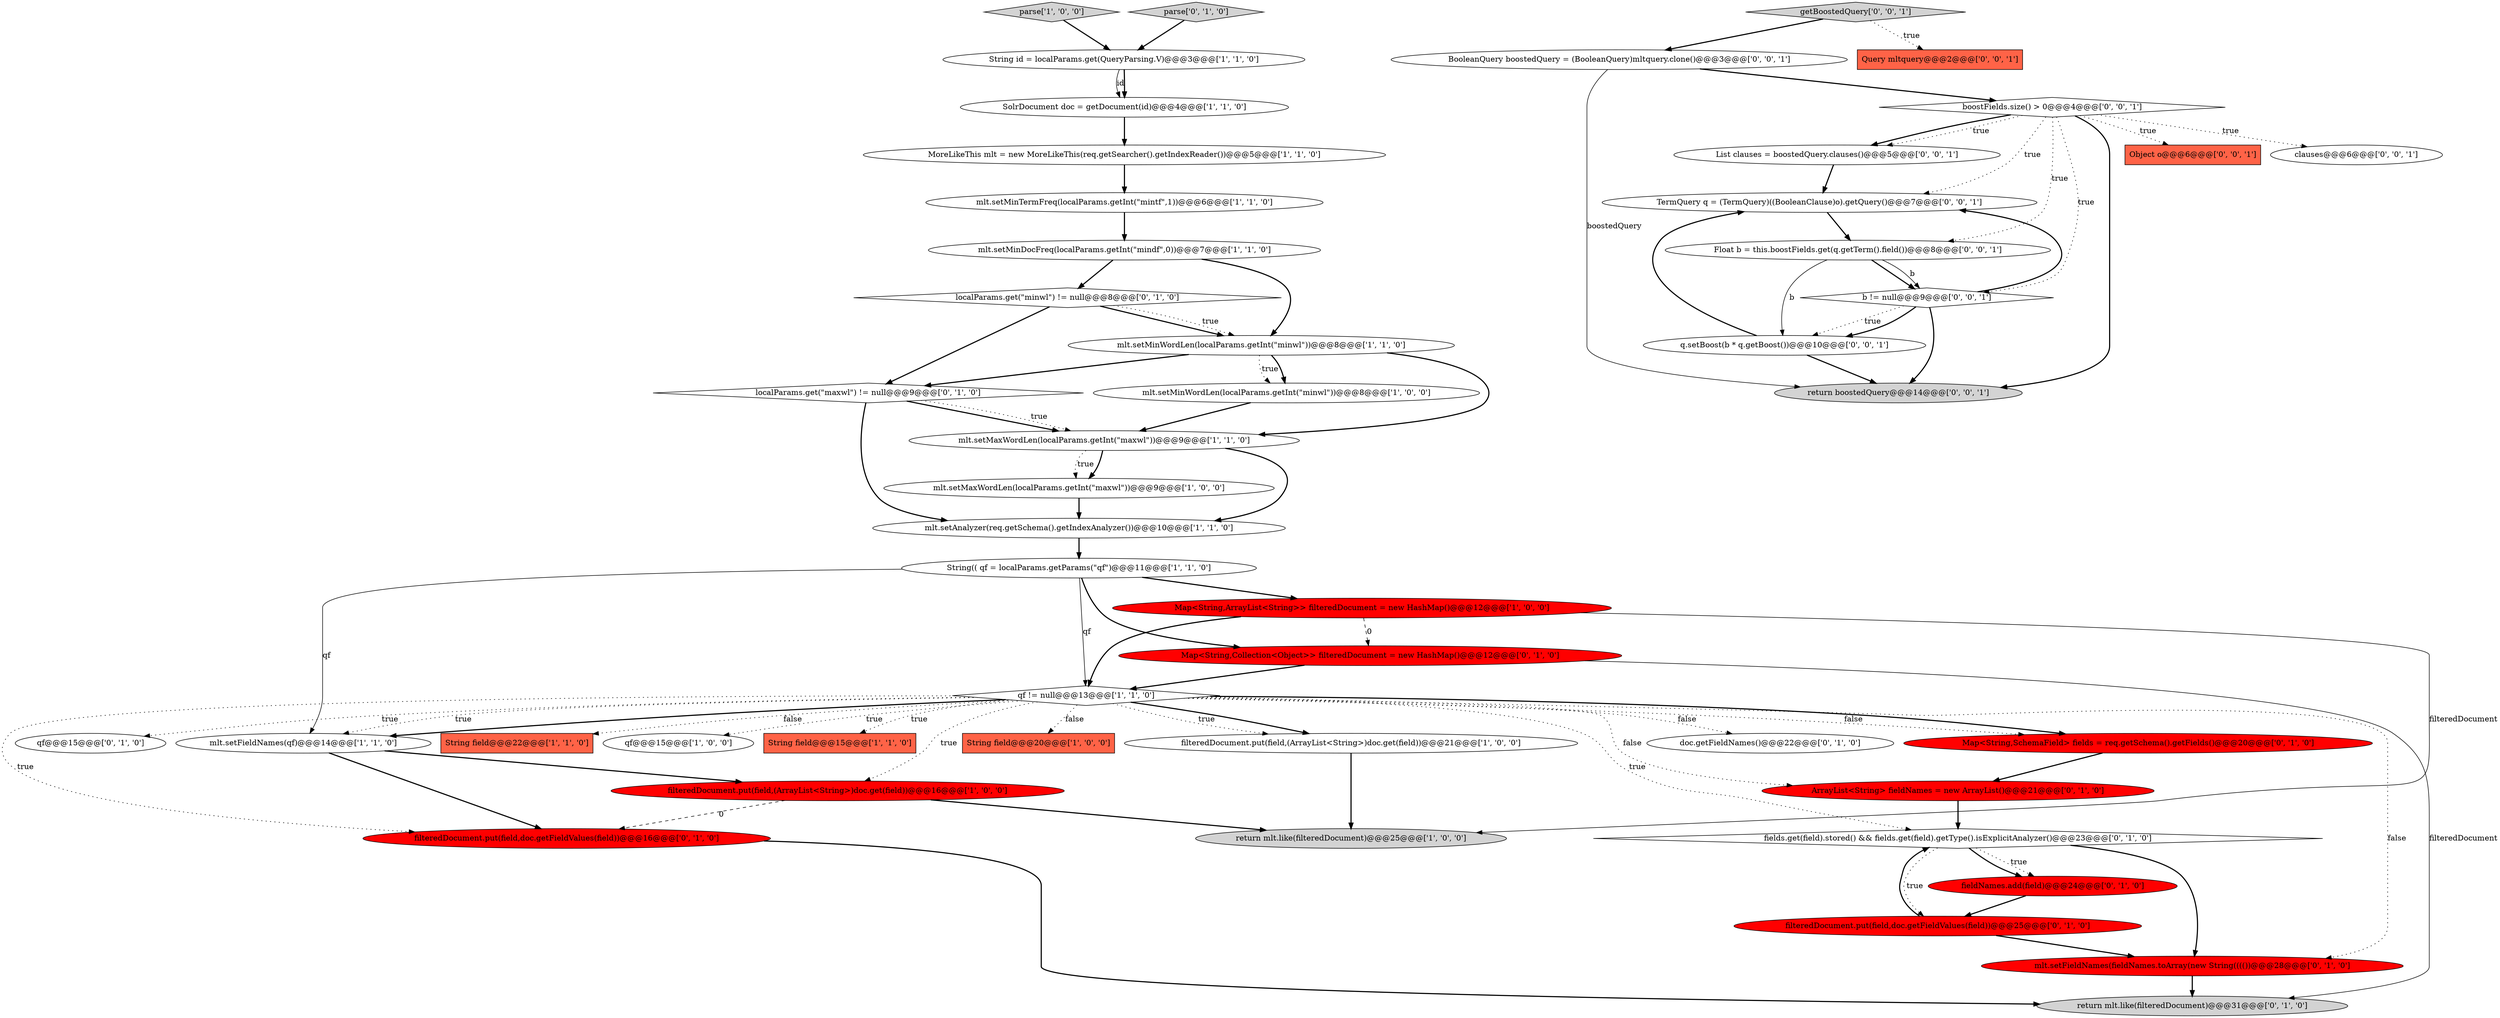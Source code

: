 digraph {
11 [style = filled, label = "filteredDocument.put(field,(ArrayList<String>)doc.get(field))@@@16@@@['1', '0', '0']", fillcolor = red, shape = ellipse image = "AAA1AAABBB1BBB"];
19 [style = filled, label = "String(( qf = localParams.getParams(\"qf\")@@@11@@@['1', '1', '0']", fillcolor = white, shape = ellipse image = "AAA0AAABBB1BBB"];
18 [style = filled, label = "mlt.setMinDocFreq(localParams.getInt(\"mindf\",0))@@@7@@@['1', '1', '0']", fillcolor = white, shape = ellipse image = "AAA0AAABBB1BBB"];
32 [style = filled, label = "fields.get(field).stored() && fields.get(field).getType().isExplicitAnalyzer()@@@23@@@['0', '1', '0']", fillcolor = white, shape = diamond image = "AAA0AAABBB2BBB"];
1 [style = filled, label = "Map<String,ArrayList<String>> filteredDocument = new HashMap()@@@12@@@['1', '0', '0']", fillcolor = red, shape = ellipse image = "AAA1AAABBB1BBB"];
33 [style = filled, label = "mlt.setFieldNames(fieldNames.toArray(new String(((())@@@28@@@['0', '1', '0']", fillcolor = red, shape = ellipse image = "AAA1AAABBB2BBB"];
6 [style = filled, label = "mlt.setAnalyzer(req.getSchema().getIndexAnalyzer())@@@10@@@['1', '1', '0']", fillcolor = white, shape = ellipse image = "AAA0AAABBB1BBB"];
5 [style = filled, label = "mlt.setMaxWordLen(localParams.getInt(\"maxwl\"))@@@9@@@['1', '0', '0']", fillcolor = white, shape = ellipse image = "AAA0AAABBB1BBB"];
22 [style = filled, label = "doc.getFieldNames()@@@22@@@['0', '1', '0']", fillcolor = white, shape = ellipse image = "AAA0AAABBB2BBB"];
24 [style = filled, label = "ArrayList<String> fieldNames = new ArrayList()@@@21@@@['0', '1', '0']", fillcolor = red, shape = ellipse image = "AAA1AAABBB2BBB"];
0 [style = filled, label = "parse['1', '0', '0']", fillcolor = lightgray, shape = diamond image = "AAA0AAABBB1BBB"];
9 [style = filled, label = "mlt.setMinWordLen(localParams.getInt(\"minwl\"))@@@8@@@['1', '1', '0']", fillcolor = white, shape = ellipse image = "AAA0AAABBB1BBB"];
3 [style = filled, label = "mlt.setMinWordLen(localParams.getInt(\"minwl\"))@@@8@@@['1', '0', '0']", fillcolor = white, shape = ellipse image = "AAA0AAABBB1BBB"];
26 [style = filled, label = "localParams.get(\"maxwl\") != null@@@9@@@['0', '1', '0']", fillcolor = white, shape = diamond image = "AAA0AAABBB2BBB"];
21 [style = filled, label = "MoreLikeThis mlt = new MoreLikeThis(req.getSearcher().getIndexReader())@@@5@@@['1', '1', '0']", fillcolor = white, shape = ellipse image = "AAA0AAABBB1BBB"];
28 [style = filled, label = "filteredDocument.put(field,doc.getFieldValues(field))@@@16@@@['0', '1', '0']", fillcolor = red, shape = ellipse image = "AAA1AAABBB2BBB"];
10 [style = filled, label = "mlt.setMaxWordLen(localParams.getInt(\"maxwl\"))@@@9@@@['1', '1', '0']", fillcolor = white, shape = ellipse image = "AAA0AAABBB1BBB"];
23 [style = filled, label = "parse['0', '1', '0']", fillcolor = lightgray, shape = diamond image = "AAA0AAABBB2BBB"];
12 [style = filled, label = "String id = localParams.get(QueryParsing.V)@@@3@@@['1', '1', '0']", fillcolor = white, shape = ellipse image = "AAA0AAABBB1BBB"];
29 [style = filled, label = "qf@@@15@@@['0', '1', '0']", fillcolor = white, shape = ellipse image = "AAA0AAABBB2BBB"];
35 [style = filled, label = "localParams.get(\"minwl\") != null@@@8@@@['0', '1', '0']", fillcolor = white, shape = diamond image = "AAA0AAABBB2BBB"];
42 [style = filled, label = "BooleanQuery boostedQuery = (BooleanQuery)mltquery.clone()@@@3@@@['0', '0', '1']", fillcolor = white, shape = ellipse image = "AAA0AAABBB3BBB"];
46 [style = filled, label = "Object o@@@6@@@['0', '0', '1']", fillcolor = tomato, shape = box image = "AAA0AAABBB3BBB"];
17 [style = filled, label = "return mlt.like(filteredDocument)@@@25@@@['1', '0', '0']", fillcolor = lightgray, shape = ellipse image = "AAA0AAABBB1BBB"];
7 [style = filled, label = "mlt.setMinTermFreq(localParams.getInt(\"mintf\",1))@@@6@@@['1', '1', '0']", fillcolor = white, shape = ellipse image = "AAA0AAABBB1BBB"];
39 [style = filled, label = "q.setBoost(b * q.getBoost())@@@10@@@['0', '0', '1']", fillcolor = white, shape = ellipse image = "AAA0AAABBB3BBB"];
27 [style = filled, label = "Map<String,SchemaField> fields = req.getSchema().getFields()@@@20@@@['0', '1', '0']", fillcolor = red, shape = ellipse image = "AAA1AAABBB2BBB"];
41 [style = filled, label = "Query mltquery@@@2@@@['0', '0', '1']", fillcolor = tomato, shape = box image = "AAA0AAABBB3BBB"];
44 [style = filled, label = "TermQuery q = (TermQuery)((BooleanClause)o).getQuery()@@@7@@@['0', '0', '1']", fillcolor = white, shape = ellipse image = "AAA0AAABBB3BBB"];
40 [style = filled, label = "return boostedQuery@@@14@@@['0', '0', '1']", fillcolor = lightgray, shape = ellipse image = "AAA0AAABBB3BBB"];
8 [style = filled, label = "mlt.setFieldNames(qf)@@@14@@@['1', '1', '0']", fillcolor = white, shape = ellipse image = "AAA0AAABBB1BBB"];
20 [style = filled, label = "String field@@@22@@@['1', '1', '0']", fillcolor = tomato, shape = box image = "AAA0AAABBB1BBB"];
30 [style = filled, label = "filteredDocument.put(field,doc.getFieldValues(field))@@@25@@@['0', '1', '0']", fillcolor = red, shape = ellipse image = "AAA1AAABBB2BBB"];
2 [style = filled, label = "qf@@@15@@@['1', '0', '0']", fillcolor = white, shape = ellipse image = "AAA0AAABBB1BBB"];
43 [style = filled, label = "clauses@@@6@@@['0', '0', '1']", fillcolor = white, shape = ellipse image = "AAA0AAABBB3BBB"];
37 [style = filled, label = "Float b = this.boostFields.get(q.getTerm().field())@@@8@@@['0', '0', '1']", fillcolor = white, shape = ellipse image = "AAA0AAABBB3BBB"];
25 [style = filled, label = "return mlt.like(filteredDocument)@@@31@@@['0', '1', '0']", fillcolor = lightgray, shape = ellipse image = "AAA0AAABBB2BBB"];
36 [style = filled, label = "List clauses = boostedQuery.clauses()@@@5@@@['0', '0', '1']", fillcolor = white, shape = ellipse image = "AAA0AAABBB3BBB"];
15 [style = filled, label = "qf != null@@@13@@@['1', '1', '0']", fillcolor = white, shape = diamond image = "AAA0AAABBB1BBB"];
16 [style = filled, label = "SolrDocument doc = getDocument(id)@@@4@@@['1', '1', '0']", fillcolor = white, shape = ellipse image = "AAA0AAABBB1BBB"];
47 [style = filled, label = "getBoostedQuery['0', '0', '1']", fillcolor = lightgray, shape = diamond image = "AAA0AAABBB3BBB"];
13 [style = filled, label = "String field@@@15@@@['1', '1', '0']", fillcolor = tomato, shape = box image = "AAA0AAABBB1BBB"];
14 [style = filled, label = "filteredDocument.put(field,(ArrayList<String>)doc.get(field))@@@21@@@['1', '0', '0']", fillcolor = white, shape = ellipse image = "AAA0AAABBB1BBB"];
4 [style = filled, label = "String field@@@20@@@['1', '0', '0']", fillcolor = tomato, shape = box image = "AAA0AAABBB1BBB"];
38 [style = filled, label = "b != null@@@9@@@['0', '0', '1']", fillcolor = white, shape = diamond image = "AAA0AAABBB3BBB"];
34 [style = filled, label = "fieldNames.add(field)@@@24@@@['0', '1', '0']", fillcolor = red, shape = ellipse image = "AAA1AAABBB2BBB"];
45 [style = filled, label = "boostFields.size() > 0@@@4@@@['0', '0', '1']", fillcolor = white, shape = diamond image = "AAA0AAABBB3BBB"];
31 [style = filled, label = "Map<String,Collection<Object>> filteredDocument = new HashMap()@@@12@@@['0', '1', '0']", fillcolor = red, shape = ellipse image = "AAA1AAABBB2BBB"];
38->44 [style = bold, label=""];
26->10 [style = bold, label=""];
42->45 [style = bold, label=""];
24->32 [style = bold, label=""];
38->39 [style = dotted, label="true"];
14->17 [style = bold, label=""];
32->34 [style = bold, label=""];
9->10 [style = bold, label=""];
45->38 [style = dotted, label="true"];
38->39 [style = bold, label=""];
9->26 [style = bold, label=""];
19->1 [style = bold, label=""];
15->8 [style = dotted, label="true"];
33->25 [style = bold, label=""];
37->38 [style = bold, label=""];
15->29 [style = dotted, label="true"];
32->30 [style = dotted, label="true"];
18->35 [style = bold, label=""];
28->25 [style = bold, label=""];
1->17 [style = solid, label="filteredDocument"];
15->20 [style = dotted, label="false"];
23->12 [style = bold, label=""];
37->39 [style = solid, label="b"];
8->11 [style = bold, label=""];
45->43 [style = dotted, label="true"];
19->15 [style = solid, label="qf"];
15->4 [style = dotted, label="false"];
8->28 [style = bold, label=""];
36->44 [style = bold, label=""];
15->2 [style = dotted, label="true"];
1->31 [style = dashed, label="0"];
19->8 [style = solid, label="qf"];
45->44 [style = dotted, label="true"];
15->24 [style = dotted, label="false"];
15->14 [style = dotted, label="true"];
26->6 [style = bold, label=""];
15->13 [style = dotted, label="true"];
3->10 [style = bold, label=""];
47->41 [style = dotted, label="true"];
5->6 [style = bold, label=""];
18->9 [style = bold, label=""];
21->7 [style = bold, label=""];
11->17 [style = bold, label=""];
44->37 [style = bold, label=""];
9->3 [style = dotted, label="true"];
15->33 [style = dotted, label="false"];
30->33 [style = bold, label=""];
15->14 [style = bold, label=""];
47->42 [style = bold, label=""];
32->34 [style = dotted, label="true"];
45->46 [style = dotted, label="true"];
35->9 [style = bold, label=""];
0->12 [style = bold, label=""];
45->36 [style = bold, label=""];
30->32 [style = bold, label=""];
10->6 [style = bold, label=""];
32->33 [style = bold, label=""];
15->32 [style = dotted, label="true"];
15->28 [style = dotted, label="true"];
10->5 [style = bold, label=""];
39->40 [style = bold, label=""];
15->11 [style = dotted, label="true"];
7->18 [style = bold, label=""];
9->3 [style = bold, label=""];
27->24 [style = bold, label=""];
38->40 [style = bold, label=""];
15->22 [style = dotted, label="false"];
35->26 [style = bold, label=""];
15->8 [style = bold, label=""];
12->16 [style = solid, label="id"];
45->40 [style = bold, label=""];
37->38 [style = solid, label="b"];
39->44 [style = bold, label=""];
42->40 [style = solid, label="boostedQuery"];
19->31 [style = bold, label=""];
1->15 [style = bold, label=""];
45->37 [style = dotted, label="true"];
35->9 [style = dotted, label="true"];
12->16 [style = bold, label=""];
6->19 [style = bold, label=""];
10->5 [style = dotted, label="true"];
31->15 [style = bold, label=""];
34->30 [style = bold, label=""];
11->28 [style = dashed, label="0"];
16->21 [style = bold, label=""];
26->10 [style = dotted, label="true"];
45->36 [style = dotted, label="true"];
15->27 [style = dotted, label="false"];
31->25 [style = solid, label="filteredDocument"];
15->27 [style = bold, label=""];
}
